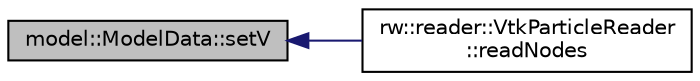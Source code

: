 digraph "model::ModelData::setV"
{
  edge [fontname="Helvetica",fontsize="10",labelfontname="Helvetica",labelfontsize="10"];
  node [fontname="Helvetica",fontsize="10",shape=record];
  rankdir="LR";
  Node106 [label="model::ModelData::setV",height=0.2,width=0.4,color="black", fillcolor="grey75", style="filled", fontcolor="black"];
  Node106 -> Node107 [dir="back",color="midnightblue",fontsize="10",style="solid",fontname="Helvetica"];
  Node107 [label="rw::reader::VtkParticleReader\l::readNodes",height=0.2,width=0.4,color="black", fillcolor="white", style="filled",URL="$classrw_1_1reader_1_1VtkParticleReader.html#ac78b5d2eb2d625438feb42de5d110ea5",tooltip="Writes the nodes to the file. "];
}
